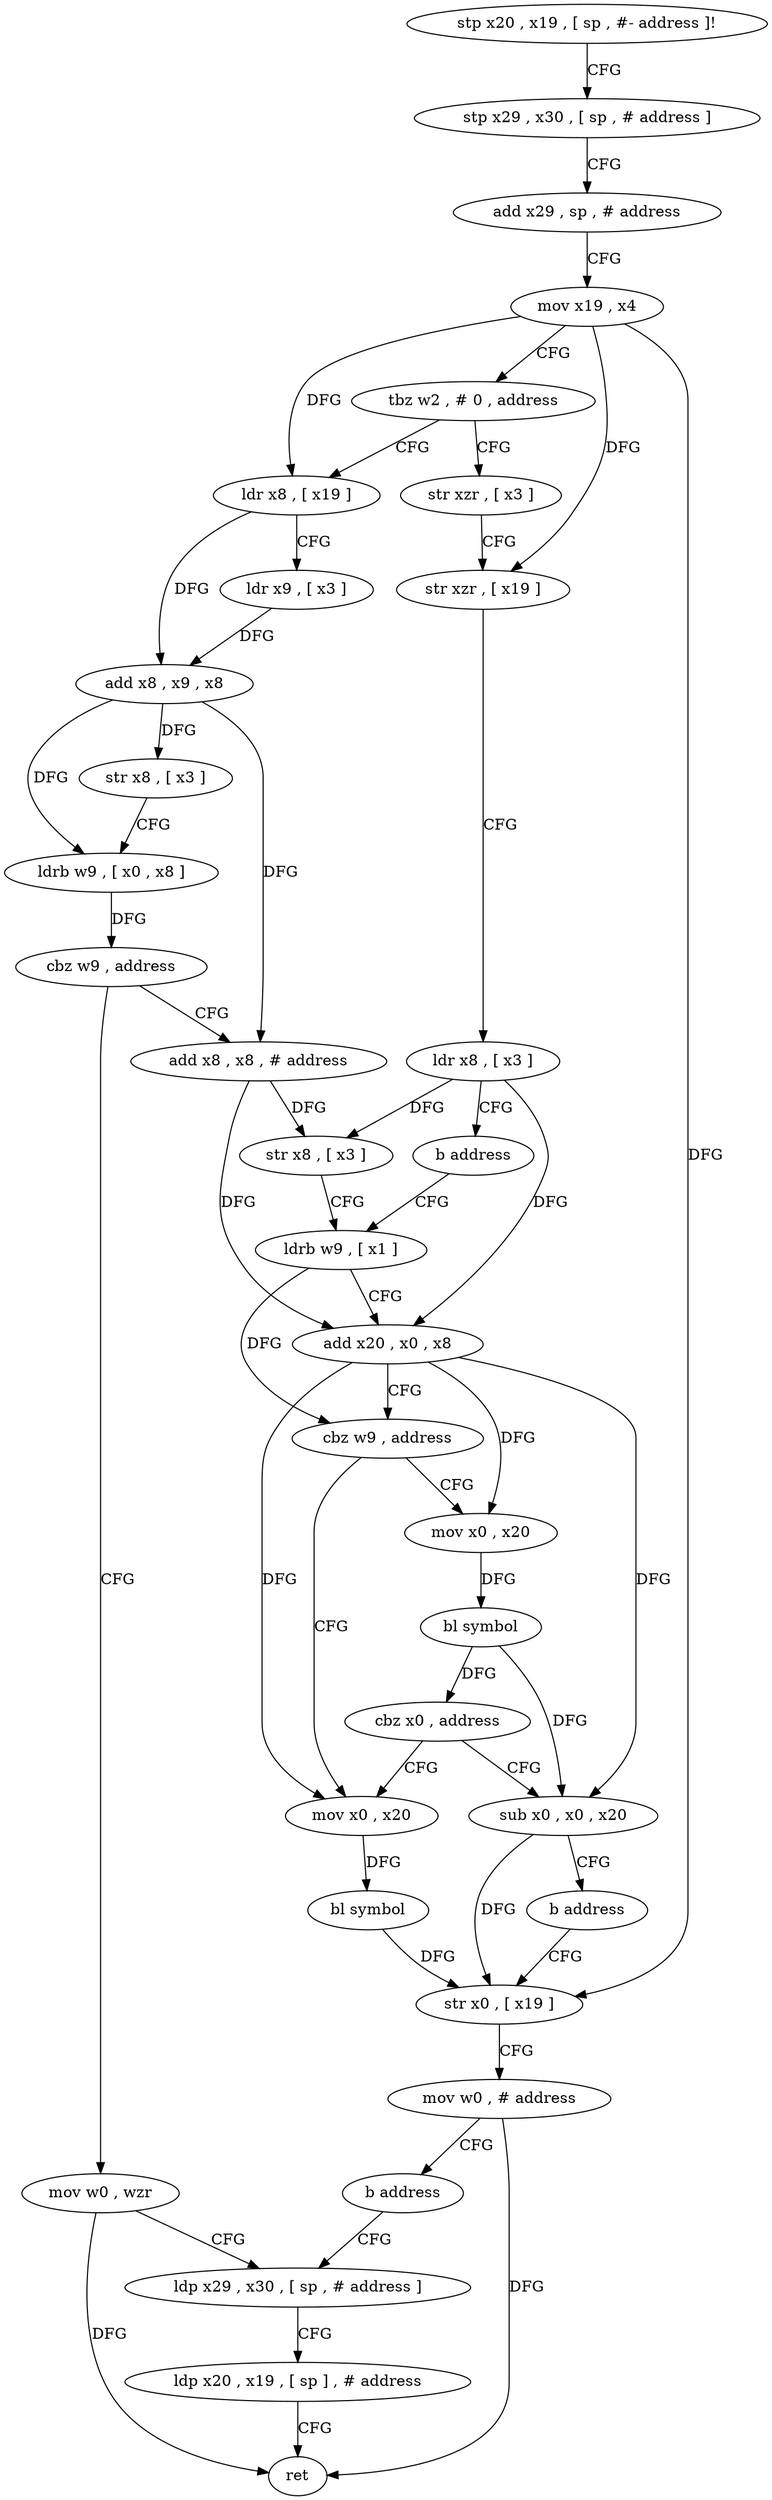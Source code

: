 digraph "func" {
"4267436" [label = "stp x20 , x19 , [ sp , #- address ]!" ]
"4267440" [label = "stp x29 , x30 , [ sp , # address ]" ]
"4267444" [label = "add x29 , sp , # address" ]
"4267448" [label = "mov x19 , x4" ]
"4267452" [label = "tbz w2 , # 0 , address" ]
"4267472" [label = "ldr x8 , [ x19 ]" ]
"4267456" [label = "str xzr , [ x3 ]" ]
"4267476" [label = "ldr x9 , [ x3 ]" ]
"4267480" [label = "add x8 , x9 , x8" ]
"4267484" [label = "str x8 , [ x3 ]" ]
"4267488" [label = "ldrb w9 , [ x0 , x8 ]" ]
"4267492" [label = "cbz w9 , address" ]
"4267556" [label = "mov w0 , wzr" ]
"4267496" [label = "add x8 , x8 , # address" ]
"4267460" [label = "str xzr , [ x19 ]" ]
"4267464" [label = "ldr x8 , [ x3 ]" ]
"4267468" [label = "b address" ]
"4267504" [label = "ldrb w9 , [ x1 ]" ]
"4267560" [label = "ldp x29 , x30 , [ sp , # address ]" ]
"4267500" [label = "str x8 , [ x3 ]" ]
"4267508" [label = "add x20 , x0 , x8" ]
"4267512" [label = "cbz w9 , address" ]
"4267536" [label = "mov x0 , x20" ]
"4267516" [label = "mov x0 , x20" ]
"4267540" [label = "bl symbol" ]
"4267544" [label = "str x0 , [ x19 ]" ]
"4267520" [label = "bl symbol" ]
"4267524" [label = "cbz x0 , address" ]
"4267528" [label = "sub x0 , x0 , x20" ]
"4267564" [label = "ldp x20 , x19 , [ sp ] , # address" ]
"4267568" [label = "ret" ]
"4267532" [label = "b address" ]
"4267548" [label = "mov w0 , # address" ]
"4267552" [label = "b address" ]
"4267436" -> "4267440" [ label = "CFG" ]
"4267440" -> "4267444" [ label = "CFG" ]
"4267444" -> "4267448" [ label = "CFG" ]
"4267448" -> "4267452" [ label = "CFG" ]
"4267448" -> "4267472" [ label = "DFG" ]
"4267448" -> "4267460" [ label = "DFG" ]
"4267448" -> "4267544" [ label = "DFG" ]
"4267452" -> "4267472" [ label = "CFG" ]
"4267452" -> "4267456" [ label = "CFG" ]
"4267472" -> "4267476" [ label = "CFG" ]
"4267472" -> "4267480" [ label = "DFG" ]
"4267456" -> "4267460" [ label = "CFG" ]
"4267476" -> "4267480" [ label = "DFG" ]
"4267480" -> "4267484" [ label = "DFG" ]
"4267480" -> "4267488" [ label = "DFG" ]
"4267480" -> "4267496" [ label = "DFG" ]
"4267484" -> "4267488" [ label = "CFG" ]
"4267488" -> "4267492" [ label = "DFG" ]
"4267492" -> "4267556" [ label = "CFG" ]
"4267492" -> "4267496" [ label = "CFG" ]
"4267556" -> "4267560" [ label = "CFG" ]
"4267556" -> "4267568" [ label = "DFG" ]
"4267496" -> "4267500" [ label = "DFG" ]
"4267496" -> "4267508" [ label = "DFG" ]
"4267460" -> "4267464" [ label = "CFG" ]
"4267464" -> "4267468" [ label = "CFG" ]
"4267464" -> "4267500" [ label = "DFG" ]
"4267464" -> "4267508" [ label = "DFG" ]
"4267468" -> "4267504" [ label = "CFG" ]
"4267504" -> "4267508" [ label = "CFG" ]
"4267504" -> "4267512" [ label = "DFG" ]
"4267560" -> "4267564" [ label = "CFG" ]
"4267500" -> "4267504" [ label = "CFG" ]
"4267508" -> "4267512" [ label = "CFG" ]
"4267508" -> "4267536" [ label = "DFG" ]
"4267508" -> "4267516" [ label = "DFG" ]
"4267508" -> "4267528" [ label = "DFG" ]
"4267512" -> "4267536" [ label = "CFG" ]
"4267512" -> "4267516" [ label = "CFG" ]
"4267536" -> "4267540" [ label = "DFG" ]
"4267516" -> "4267520" [ label = "DFG" ]
"4267540" -> "4267544" [ label = "DFG" ]
"4267544" -> "4267548" [ label = "CFG" ]
"4267520" -> "4267524" [ label = "DFG" ]
"4267520" -> "4267528" [ label = "DFG" ]
"4267524" -> "4267536" [ label = "CFG" ]
"4267524" -> "4267528" [ label = "CFG" ]
"4267528" -> "4267532" [ label = "CFG" ]
"4267528" -> "4267544" [ label = "DFG" ]
"4267564" -> "4267568" [ label = "CFG" ]
"4267532" -> "4267544" [ label = "CFG" ]
"4267548" -> "4267552" [ label = "CFG" ]
"4267548" -> "4267568" [ label = "DFG" ]
"4267552" -> "4267560" [ label = "CFG" ]
}

